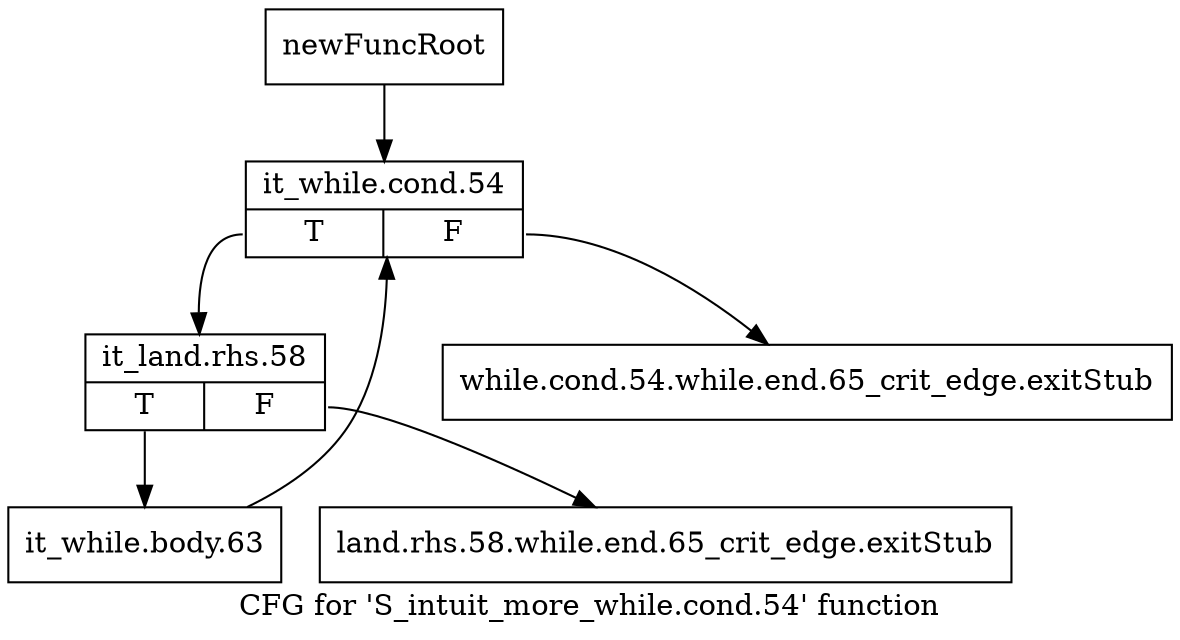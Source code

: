 digraph "CFG for 'S_intuit_more_while.cond.54' function" {
	label="CFG for 'S_intuit_more_while.cond.54' function";

	Node0x56a2d60 [shape=record,label="{newFuncRoot}"];
	Node0x56a2d60 -> Node0x56a2e50;
	Node0x56a2db0 [shape=record,label="{while.cond.54.while.end.65_crit_edge.exitStub}"];
	Node0x56a2e00 [shape=record,label="{land.rhs.58.while.end.65_crit_edge.exitStub}"];
	Node0x56a2e50 [shape=record,label="{it_while.cond.54|{<s0>T|<s1>F}}"];
	Node0x56a2e50:s0 -> Node0x56a2ea0;
	Node0x56a2e50:s1 -> Node0x56a2db0;
	Node0x56a2ea0 [shape=record,label="{it_land.rhs.58|{<s0>T|<s1>F}}"];
	Node0x56a2ea0:s0 -> Node0x56a2ef0;
	Node0x56a2ea0:s1 -> Node0x56a2e00;
	Node0x56a2ef0 [shape=record,label="{it_while.body.63}"];
	Node0x56a2ef0 -> Node0x56a2e50;
}
